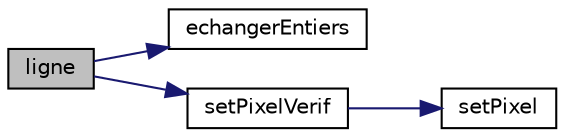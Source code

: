 digraph "ligne"
{
  edge [fontname="Helvetica",fontsize="10",labelfontname="Helvetica",labelfontsize="10"];
  node [fontname="Helvetica",fontsize="10",shape=record];
  rankdir="LR";
  Node1 [label="ligne",height=0.2,width=0.4,color="black", fillcolor="grey75", style="filled", fontcolor="black"];
  Node1 -> Node2 [color="midnightblue",fontsize="10",style="solid",fontname="Helvetica"];
  Node2 [label="echangerEntiers",height=0.2,width=0.4,color="black", fillcolor="white", style="filled",URL="$dijkstra__malloc_8c.html#afa26708d2c8eb3e7a5e6f904a6855e7f"];
  Node1 -> Node3 [color="midnightblue",fontsize="10",style="solid",fontname="Helvetica"];
  Node3 [label="setPixelVerif",height=0.2,width=0.4,color="black", fillcolor="white", style="filled",URL="$dijkstra__malloc_8c.html#ad66c7ce17ba546749b02f537c43a5034"];
  Node3 -> Node4 [color="midnightblue",fontsize="10",style="solid",fontname="Helvetica"];
  Node4 [label="setPixel",height=0.2,width=0.4,color="black", fillcolor="white", style="filled",URL="$dijkstra__malloc_8c.html#ace645c902acda2805cec39d59617c675"];
}

